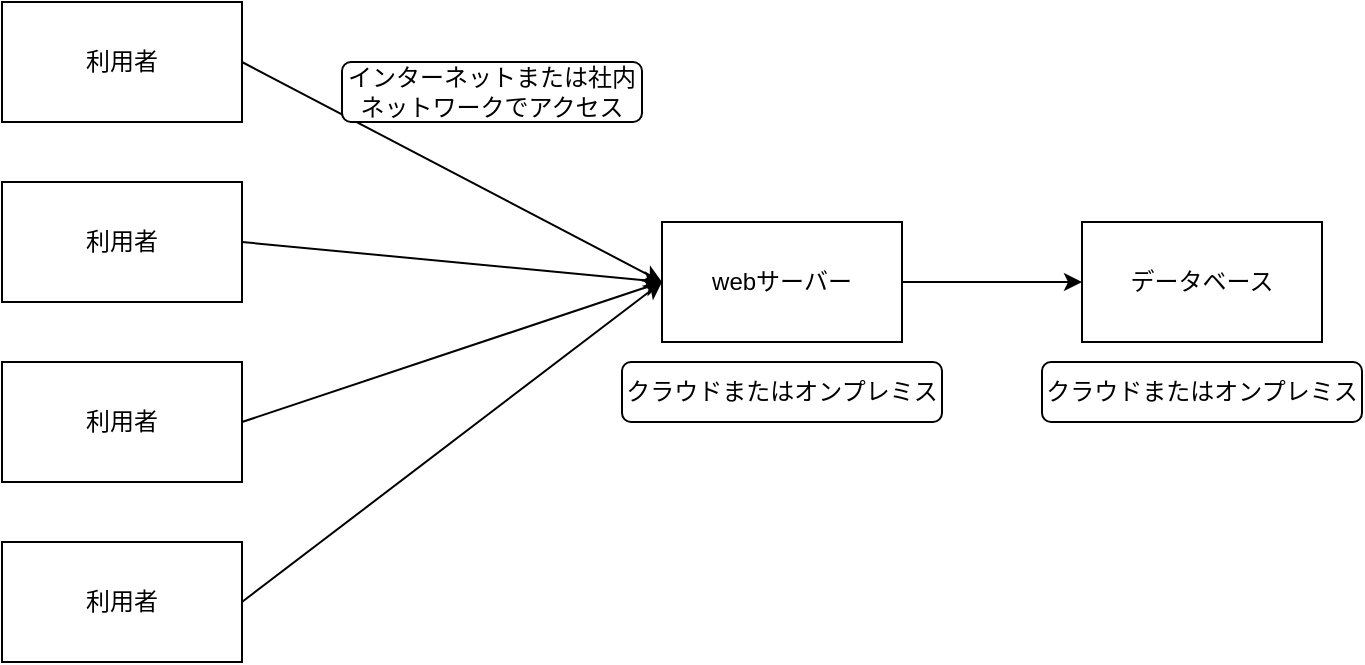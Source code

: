 <mxfile version="20.8.20" type="device"><diagram name="ページ1" id="MXhaws9DZVeuFp2jq_lp"><mxGraphModel dx="1434" dy="802" grid="1" gridSize="10" guides="1" tooltips="1" connect="1" arrows="1" fold="1" page="1" pageScale="1" pageWidth="827" pageHeight="1169" math="0" shadow="0"><root><mxCell id="0"/><mxCell id="1" parent="0"/><mxCell id="McoRc2Evn2YVbIiGhfr0-3" value="webサーバー" style="rounded=0;whiteSpace=wrap;html=1;" vertex="1" parent="1"><mxGeometry x="370" y="220" width="120" height="60" as="geometry"/></mxCell><mxCell id="McoRc2Evn2YVbIiGhfr0-7" value="データベース" style="rounded=0;whiteSpace=wrap;html=1;" vertex="1" parent="1"><mxGeometry x="580" y="220" width="120" height="60" as="geometry"/></mxCell><mxCell id="McoRc2Evn2YVbIiGhfr0-8" value="利用者" style="rounded=0;whiteSpace=wrap;html=1;" vertex="1" parent="1"><mxGeometry x="40" y="110" width="120" height="60" as="geometry"/></mxCell><mxCell id="McoRc2Evn2YVbIiGhfr0-17" value="利用者" style="rounded=0;whiteSpace=wrap;html=1;" vertex="1" parent="1"><mxGeometry x="40" y="200" width="120" height="60" as="geometry"/></mxCell><mxCell id="McoRc2Evn2YVbIiGhfr0-18" value="利用者" style="rounded=0;whiteSpace=wrap;html=1;" vertex="1" parent="1"><mxGeometry x="40" y="290" width="120" height="60" as="geometry"/></mxCell><mxCell id="McoRc2Evn2YVbIiGhfr0-19" value="利用者" style="rounded=0;whiteSpace=wrap;html=1;" vertex="1" parent="1"><mxGeometry x="40" y="380" width="120" height="60" as="geometry"/></mxCell><mxCell id="McoRc2Evn2YVbIiGhfr0-20" value="" style="endArrow=classic;html=1;rounded=0;strokeColor=default;exitX=1;exitY=0.5;exitDx=0;exitDy=0;entryX=0;entryY=0.5;entryDx=0;entryDy=0;" edge="1" parent="1" source="McoRc2Evn2YVbIiGhfr0-8" target="McoRc2Evn2YVbIiGhfr0-3"><mxGeometry width="50" height="50" relative="1" as="geometry"><mxPoint x="390" y="440" as="sourcePoint"/><mxPoint x="440" y="390" as="targetPoint"/></mxGeometry></mxCell><mxCell id="McoRc2Evn2YVbIiGhfr0-21" value="" style="endArrow=classic;html=1;rounded=0;strokeColor=default;exitX=1;exitY=0.5;exitDx=0;exitDy=0;entryX=0;entryY=0.5;entryDx=0;entryDy=0;" edge="1" parent="1" source="McoRc2Evn2YVbIiGhfr0-17" target="McoRc2Evn2YVbIiGhfr0-3"><mxGeometry width="50" height="50" relative="1" as="geometry"><mxPoint x="170" y="150" as="sourcePoint"/><mxPoint x="330" y="270" as="targetPoint"/></mxGeometry></mxCell><mxCell id="McoRc2Evn2YVbIiGhfr0-22" value="" style="endArrow=classic;html=1;rounded=0;strokeColor=default;exitX=1;exitY=0.5;exitDx=0;exitDy=0;" edge="1" parent="1" source="McoRc2Evn2YVbIiGhfr0-18"><mxGeometry width="50" height="50" relative="1" as="geometry"><mxPoint x="170" y="240" as="sourcePoint"/><mxPoint x="370" y="250" as="targetPoint"/></mxGeometry></mxCell><mxCell id="McoRc2Evn2YVbIiGhfr0-23" value="" style="endArrow=classic;html=1;rounded=0;strokeColor=default;exitX=1;exitY=0.5;exitDx=0;exitDy=0;entryX=0;entryY=0.5;entryDx=0;entryDy=0;" edge="1" parent="1" source="McoRc2Evn2YVbIiGhfr0-19" target="McoRc2Evn2YVbIiGhfr0-3"><mxGeometry width="50" height="50" relative="1" as="geometry"><mxPoint x="170" y="330" as="sourcePoint"/><mxPoint x="320" y="250" as="targetPoint"/></mxGeometry></mxCell><mxCell id="McoRc2Evn2YVbIiGhfr0-24" value="インターネットまたは社内ネットワークでアクセス" style="rounded=1;whiteSpace=wrap;html=1;" vertex="1" parent="1"><mxGeometry x="210" y="140" width="150" height="30" as="geometry"/></mxCell><mxCell id="McoRc2Evn2YVbIiGhfr0-25" value="クラウドまたはオンプレミス" style="rounded=1;whiteSpace=wrap;html=1;" vertex="1" parent="1"><mxGeometry x="350" y="290" width="160" height="30" as="geometry"/></mxCell><mxCell id="McoRc2Evn2YVbIiGhfr0-27" value="クラウドまたはオンプレミス" style="rounded=1;whiteSpace=wrap;html=1;" vertex="1" parent="1"><mxGeometry x="560" y="290" width="160" height="30" as="geometry"/></mxCell><mxCell id="McoRc2Evn2YVbIiGhfr0-28" value="" style="endArrow=classic;html=1;rounded=0;strokeColor=default;exitX=1;exitY=0.5;exitDx=0;exitDy=0;entryX=0;entryY=0.5;entryDx=0;entryDy=0;" edge="1" parent="1" source="McoRc2Evn2YVbIiGhfr0-3" target="McoRc2Evn2YVbIiGhfr0-7"><mxGeometry width="50" height="50" relative="1" as="geometry"><mxPoint x="390" y="420" as="sourcePoint"/><mxPoint x="440" y="370" as="targetPoint"/></mxGeometry></mxCell></root></mxGraphModel></diagram></mxfile>